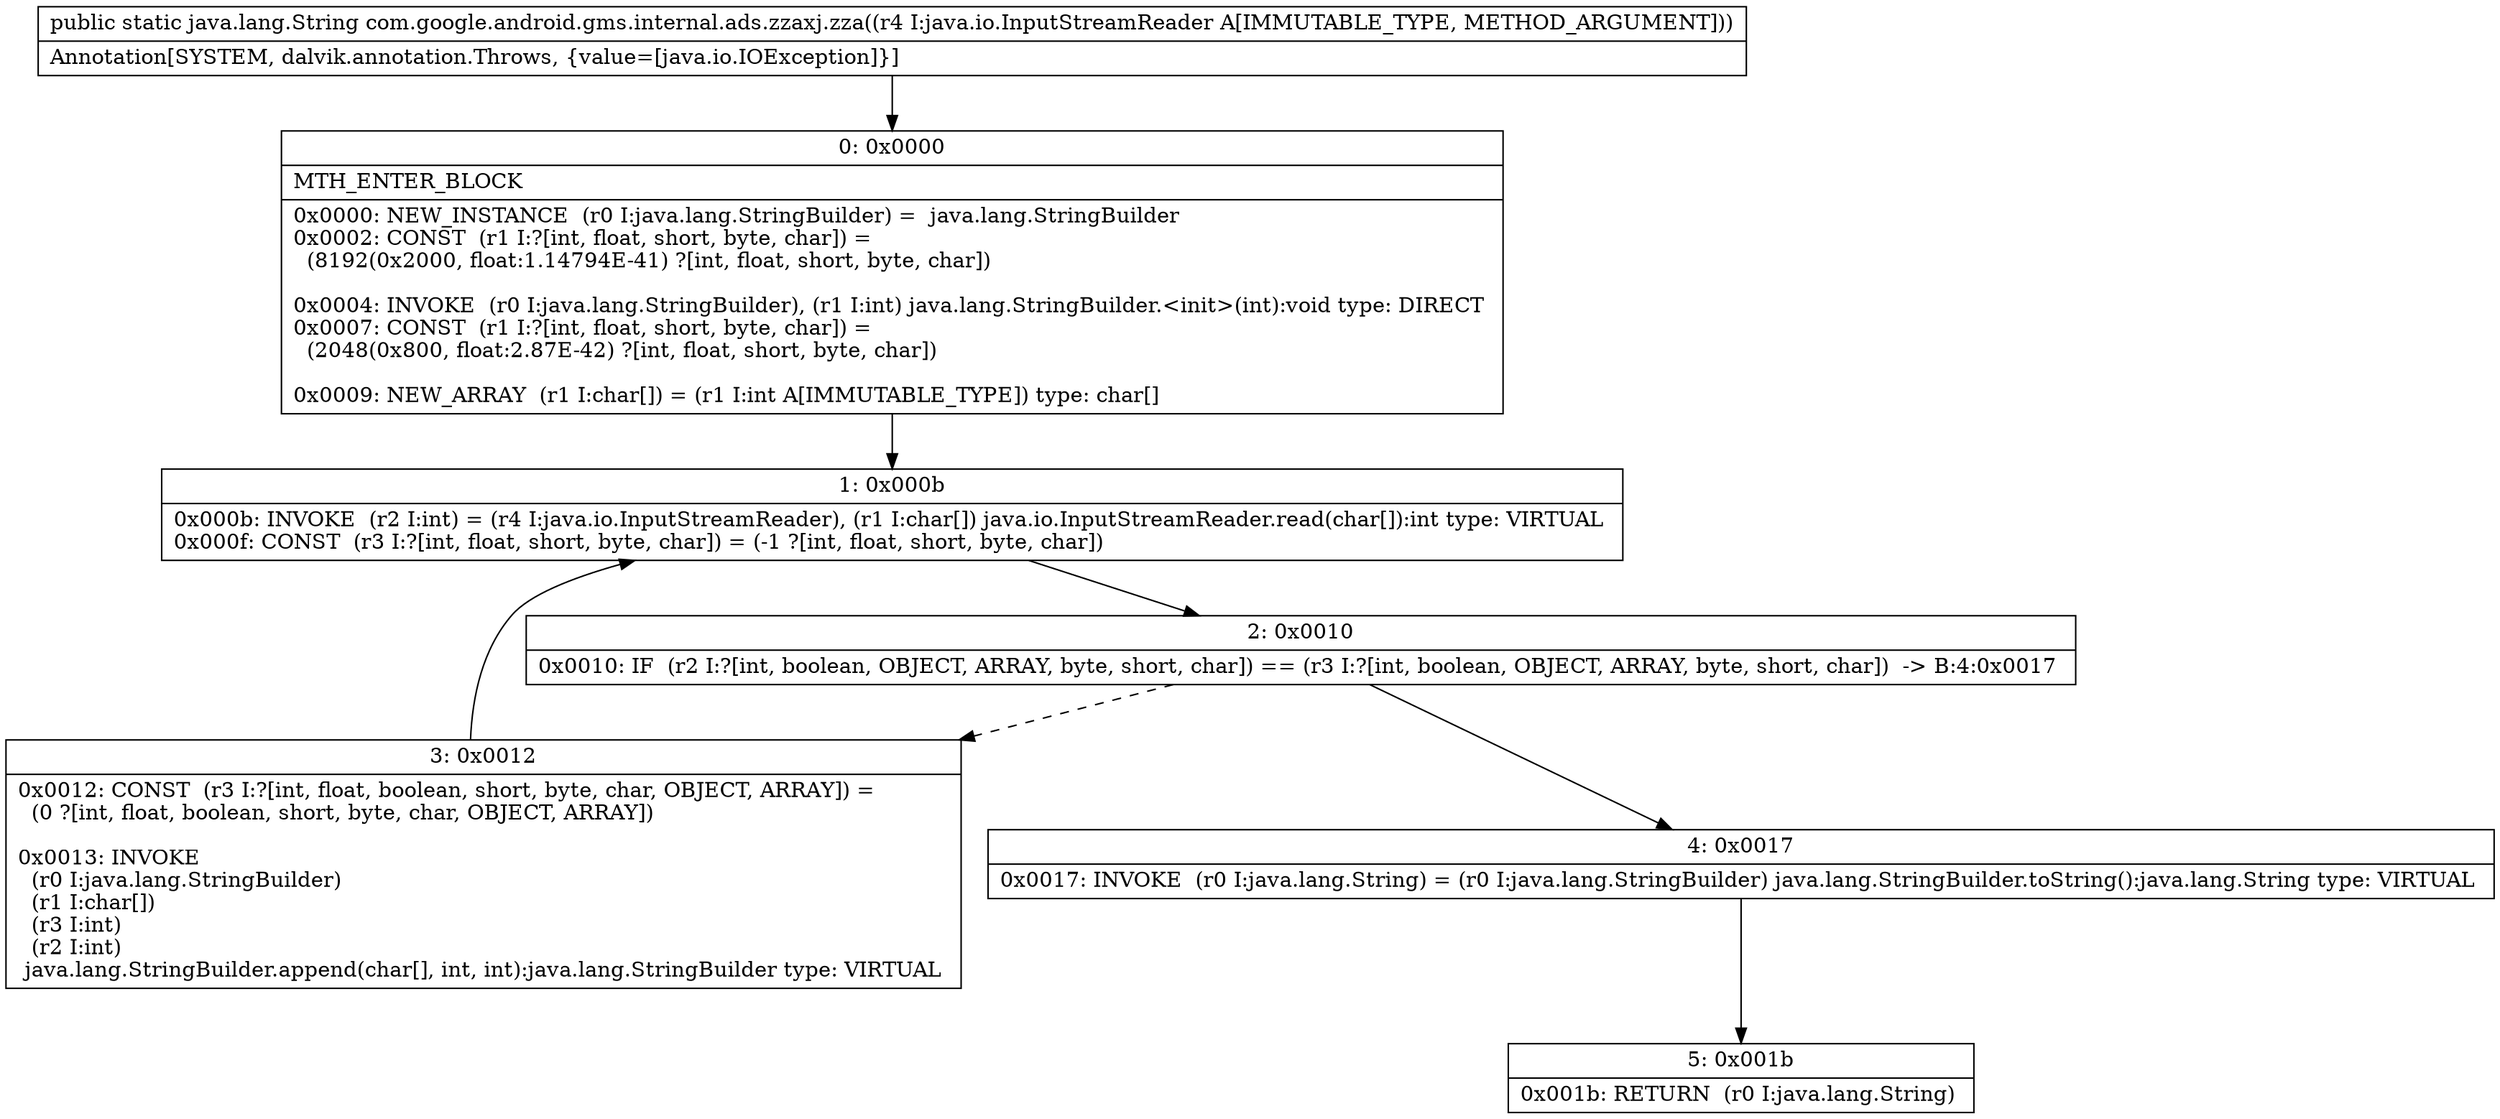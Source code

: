 digraph "CFG forcom.google.android.gms.internal.ads.zzaxj.zza(Ljava\/io\/InputStreamReader;)Ljava\/lang\/String;" {
Node_0 [shape=record,label="{0\:\ 0x0000|MTH_ENTER_BLOCK\l|0x0000: NEW_INSTANCE  (r0 I:java.lang.StringBuilder) =  java.lang.StringBuilder \l0x0002: CONST  (r1 I:?[int, float, short, byte, char]) = \l  (8192(0x2000, float:1.14794E\-41) ?[int, float, short, byte, char])\l \l0x0004: INVOKE  (r0 I:java.lang.StringBuilder), (r1 I:int) java.lang.StringBuilder.\<init\>(int):void type: DIRECT \l0x0007: CONST  (r1 I:?[int, float, short, byte, char]) = \l  (2048(0x800, float:2.87E\-42) ?[int, float, short, byte, char])\l \l0x0009: NEW_ARRAY  (r1 I:char[]) = (r1 I:int A[IMMUTABLE_TYPE]) type: char[] \l}"];
Node_1 [shape=record,label="{1\:\ 0x000b|0x000b: INVOKE  (r2 I:int) = (r4 I:java.io.InputStreamReader), (r1 I:char[]) java.io.InputStreamReader.read(char[]):int type: VIRTUAL \l0x000f: CONST  (r3 I:?[int, float, short, byte, char]) = (\-1 ?[int, float, short, byte, char]) \l}"];
Node_2 [shape=record,label="{2\:\ 0x0010|0x0010: IF  (r2 I:?[int, boolean, OBJECT, ARRAY, byte, short, char]) == (r3 I:?[int, boolean, OBJECT, ARRAY, byte, short, char])  \-\> B:4:0x0017 \l}"];
Node_3 [shape=record,label="{3\:\ 0x0012|0x0012: CONST  (r3 I:?[int, float, boolean, short, byte, char, OBJECT, ARRAY]) = \l  (0 ?[int, float, boolean, short, byte, char, OBJECT, ARRAY])\l \l0x0013: INVOKE  \l  (r0 I:java.lang.StringBuilder)\l  (r1 I:char[])\l  (r3 I:int)\l  (r2 I:int)\l java.lang.StringBuilder.append(char[], int, int):java.lang.StringBuilder type: VIRTUAL \l}"];
Node_4 [shape=record,label="{4\:\ 0x0017|0x0017: INVOKE  (r0 I:java.lang.String) = (r0 I:java.lang.StringBuilder) java.lang.StringBuilder.toString():java.lang.String type: VIRTUAL \l}"];
Node_5 [shape=record,label="{5\:\ 0x001b|0x001b: RETURN  (r0 I:java.lang.String) \l}"];
MethodNode[shape=record,label="{public static java.lang.String com.google.android.gms.internal.ads.zzaxj.zza((r4 I:java.io.InputStreamReader A[IMMUTABLE_TYPE, METHOD_ARGUMENT]))  | Annotation[SYSTEM, dalvik.annotation.Throws, \{value=[java.io.IOException]\}]\l}"];
MethodNode -> Node_0;
Node_0 -> Node_1;
Node_1 -> Node_2;
Node_2 -> Node_3[style=dashed];
Node_2 -> Node_4;
Node_3 -> Node_1;
Node_4 -> Node_5;
}

